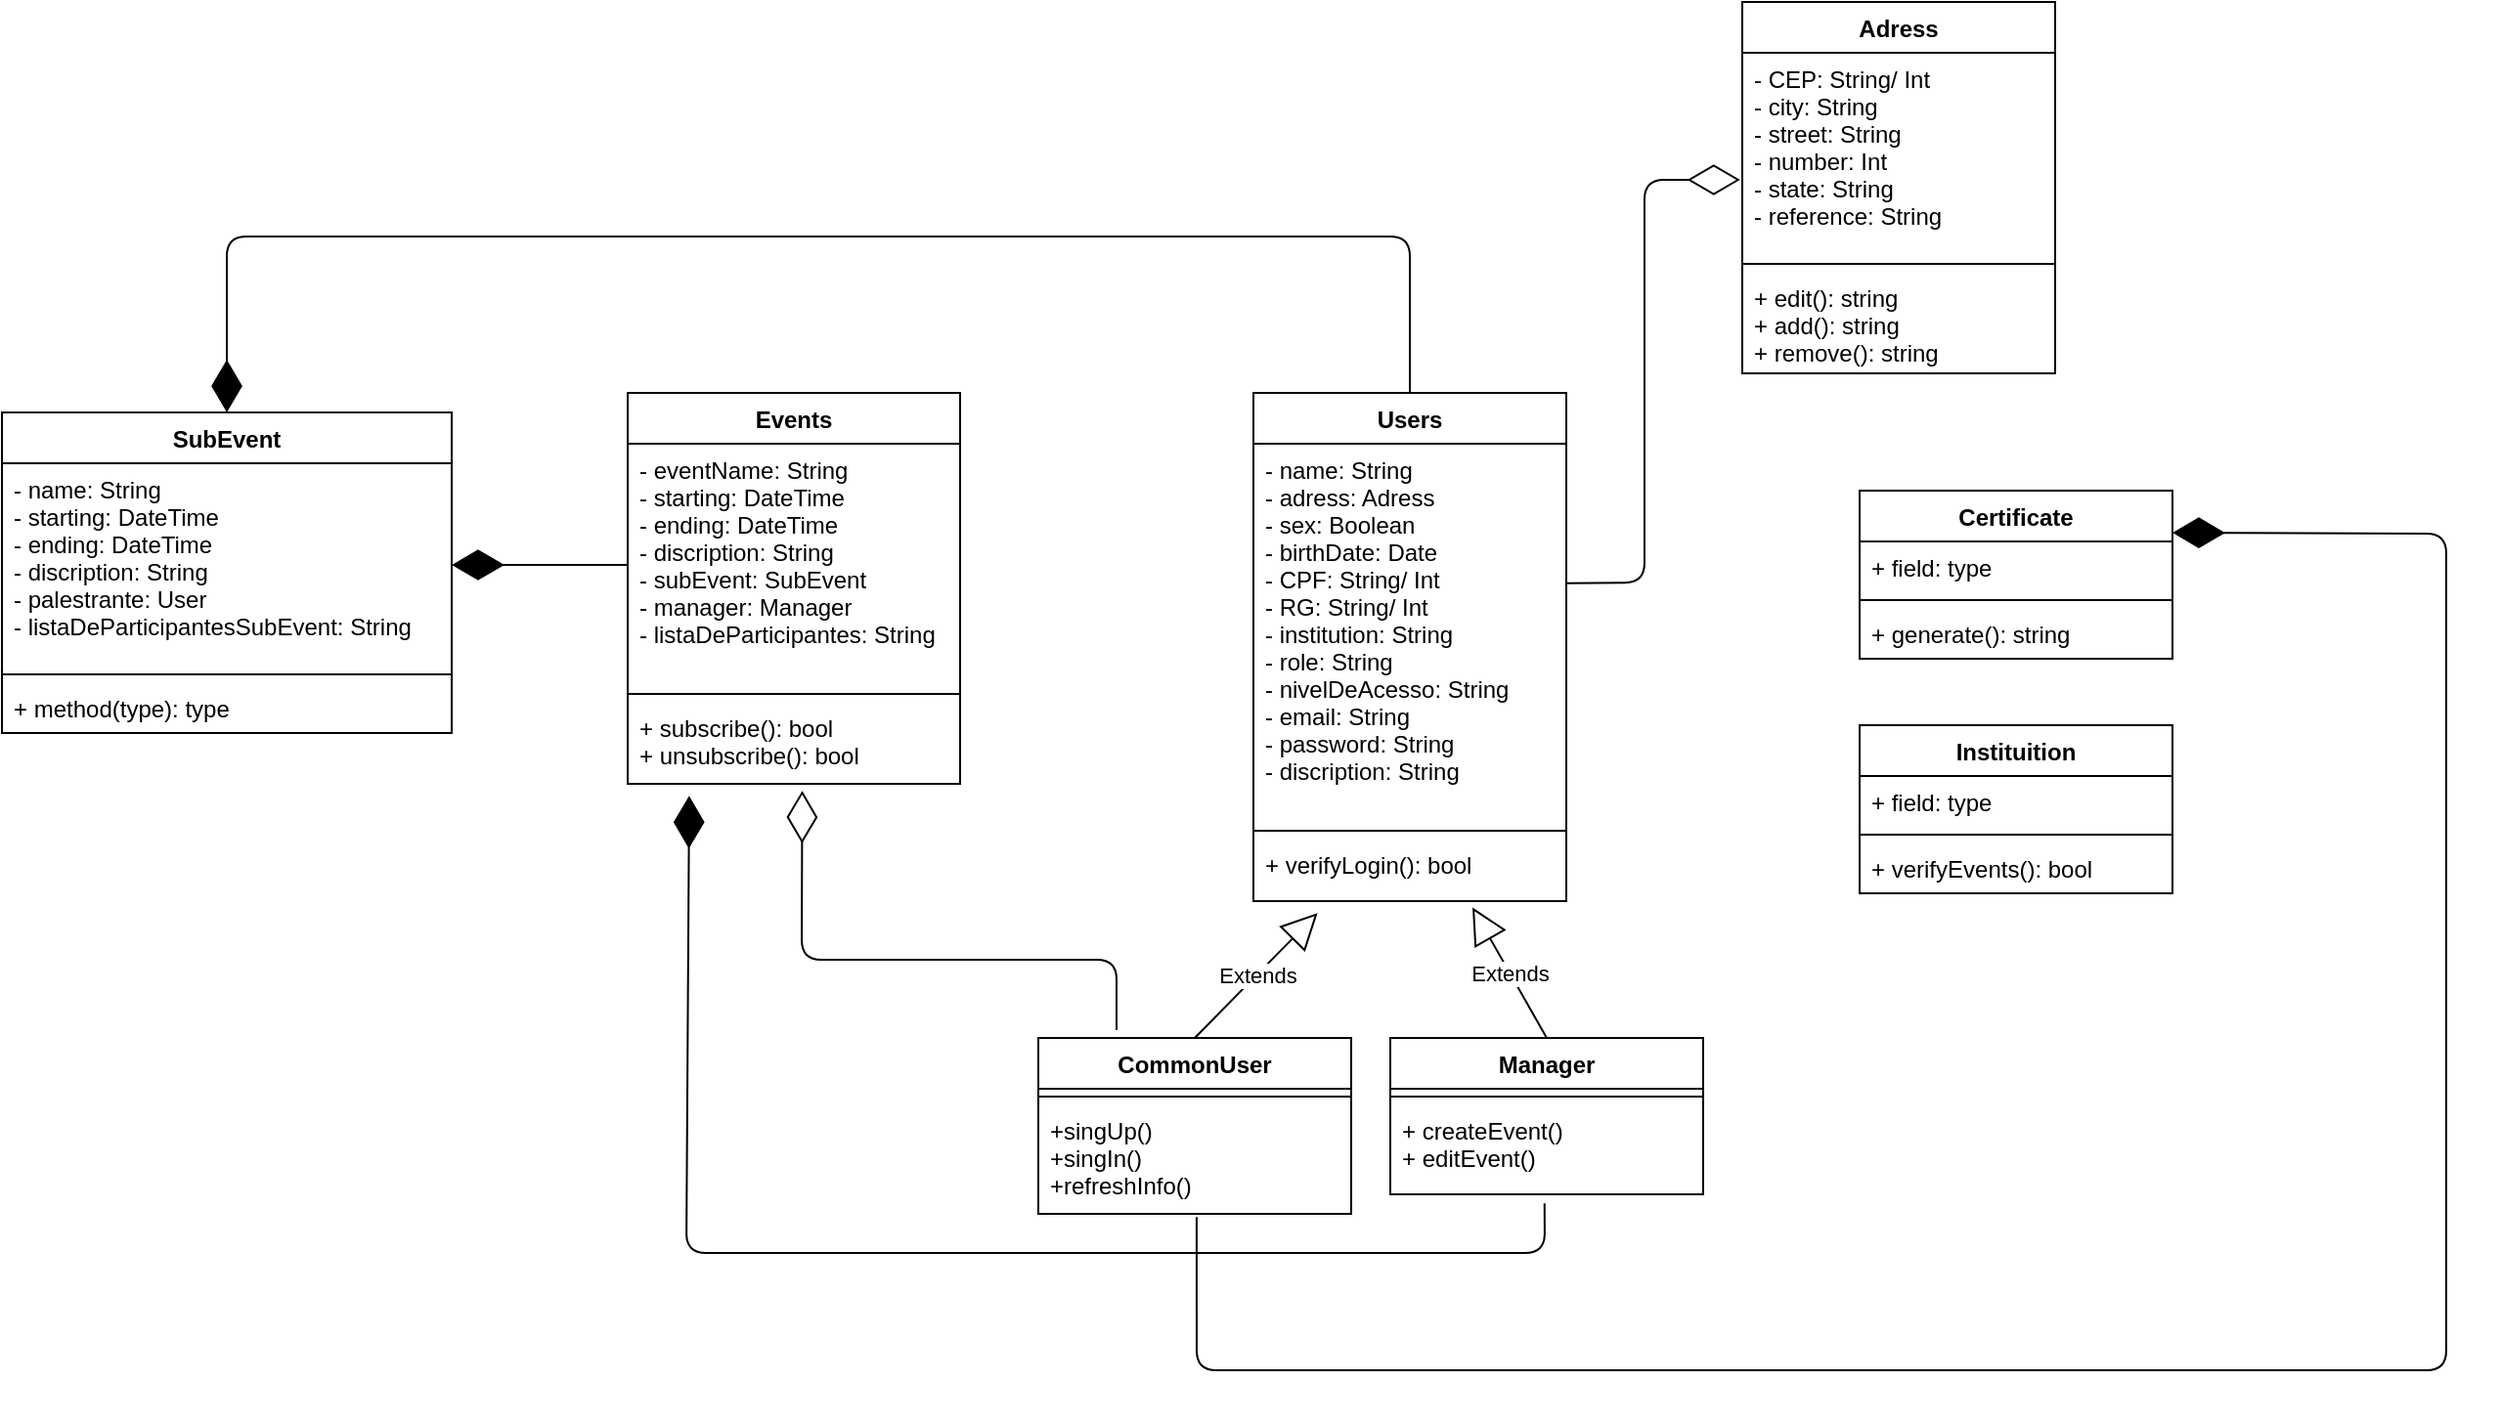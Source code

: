 <mxfile version="13.6.2" type="device"><diagram id="Awl_CAWe4zIE4qwny8l_" name="Page-1"><mxGraphModel dx="3792" dy="1154" grid="1" gridSize="10" guides="1" tooltips="1" connect="1" arrows="1" fold="1" page="1" pageScale="1" pageWidth="850" pageHeight="1100" math="0" shadow="0"><root><mxCell id="0"/><mxCell id="1" parent="0"/><mxCell id="8icosQyE9UNiVlS0u14G-73" value="" style="endArrow=diamondThin;endFill=0;endSize=24;html=1;entryX=0.525;entryY=1.085;entryDx=0;entryDy=0;entryPerimeter=0;" parent="1" target="8icosQyE9UNiVlS0u14G-40" edge="1"><mxGeometry width="160" relative="1" as="geometry"><mxPoint x="-20" y="706" as="sourcePoint"/><mxPoint x="-20" y="670" as="targetPoint"/><Array as="points"><mxPoint x="-20" y="670"/><mxPoint x="-181" y="670"/></Array></mxGeometry></mxCell><mxCell id="8icosQyE9UNiVlS0u14G-74" value="" style="endArrow=diamondThin;endFill=1;endSize=24;html=1;entryX=1;entryY=0.5;entryDx=0;entryDy=0;" parent="1" source="8icosQyE9UNiVlS0u14G-38" target="8icosQyE9UNiVlS0u14G-46" edge="1"><mxGeometry width="160" relative="1" as="geometry"><mxPoint x="-320" y="248" as="sourcePoint"/><mxPoint x="-720" y="688" as="targetPoint"/></mxGeometry></mxCell><mxCell id="8icosQyE9UNiVlS0u14G-76" value="" style="endArrow=diamondThin;endFill=1;endSize=24;html=1;exitX=0.5;exitY=0;exitDx=0;exitDy=0;entryX=0.5;entryY=0;entryDx=0;entryDy=0;" parent="1" source="8icosQyE9UNiVlS0u14G-20" target="8icosQyE9UNiVlS0u14G-45" edge="1"><mxGeometry width="160" relative="1" as="geometry"><mxPoint x="-80" y="310" as="sourcePoint"/><mxPoint x="-520" y="340" as="targetPoint"/><Array as="points"><mxPoint x="130" y="300"/><mxPoint x="-475" y="300"/></Array></mxGeometry></mxCell><mxCell id="8icosQyE9UNiVlS0u14G-77" value="" style="endArrow=diamondThin;endFill=1;endSize=24;html=1;exitX=0.493;exitY=1.1;exitDx=0;exitDy=0;exitPerimeter=0;entryX=0.185;entryY=1.146;entryDx=0;entryDy=0;entryPerimeter=0;" parent="1" source="8icosQyE9UNiVlS0u14G-60" target="8icosQyE9UNiVlS0u14G-40" edge="1"><mxGeometry width="160" relative="1" as="geometry"><mxPoint x="130" y="830" as="sourcePoint"/><mxPoint x="-250" y="770" as="targetPoint"/><Array as="points"><mxPoint x="199" y="820"/><mxPoint x="-240" y="820"/></Array></mxGeometry></mxCell><mxCell id="8icosQyE9UNiVlS0u14G-78" value="Extends" style="endArrow=block;endSize=16;endFill=0;html=1;exitX=0.5;exitY=0;exitDx=0;exitDy=0;entryX=0.205;entryY=1.192;entryDx=0;entryDy=0;entryPerimeter=0;" parent="1" source="8icosQyE9UNiVlS0u14G-65" target="8icosQyE9UNiVlS0u14G-23" edge="1"><mxGeometry width="160" relative="1" as="geometry"><mxPoint x="20" y="680" as="sourcePoint"/><mxPoint x="180" y="680" as="targetPoint"/></mxGeometry></mxCell><mxCell id="8icosQyE9UNiVlS0u14G-81" value="" style="endArrow=diamondThin;endFill=0;endSize=24;html=1;entryX=-0.007;entryY=0.625;entryDx=0;entryDy=0;entryPerimeter=0;exitX=1;exitY=0.368;exitDx=0;exitDy=0;exitPerimeter=0;" parent="1" source="8icosQyE9UNiVlS0u14G-21" target="8icosQyE9UNiVlS0u14G-33" edge="1"><mxGeometry width="160" relative="1" as="geometry"><mxPoint x="200" y="480" as="sourcePoint"/><mxPoint x="360" y="480" as="targetPoint"/><Array as="points"><mxPoint x="250" y="477"/><mxPoint x="250" y="271"/></Array></mxGeometry></mxCell><mxCell id="8icosQyE9UNiVlS0u14G-57" value="Manager" style="swimlane;fontStyle=1;align=center;verticalAlign=top;childLayout=stackLayout;horizontal=1;startSize=26;horizontalStack=0;resizeParent=1;resizeParentMax=0;resizeLast=0;collapsible=1;marginBottom=0;" parent="1" vertex="1"><mxGeometry x="120" y="710" width="160" height="80" as="geometry"/></mxCell><mxCell id="8icosQyE9UNiVlS0u14G-79" value="Extends" style="endArrow=block;endSize=16;endFill=0;html=1;entryX=0.7;entryY=1.1;entryDx=0;entryDy=0;entryPerimeter=0;" parent="8icosQyE9UNiVlS0u14G-57" target="8icosQyE9UNiVlS0u14G-23" edge="1"><mxGeometry width="160" relative="1" as="geometry"><mxPoint x="80" as="sourcePoint"/><mxPoint x="240" as="targetPoint"/></mxGeometry></mxCell><mxCell id="8icosQyE9UNiVlS0u14G-59" value="" style="line;strokeWidth=1;fillColor=none;align=left;verticalAlign=middle;spacingTop=-1;spacingLeft=3;spacingRight=3;rotatable=0;labelPosition=right;points=[];portConstraint=eastwest;" parent="8icosQyE9UNiVlS0u14G-57" vertex="1"><mxGeometry y="26" width="160" height="8" as="geometry"/></mxCell><mxCell id="8icosQyE9UNiVlS0u14G-60" value="+ createEvent()&#10;+ editEvent() " style="text;strokeColor=none;fillColor=none;align=left;verticalAlign=top;spacingLeft=4;spacingRight=4;overflow=hidden;rotatable=0;points=[[0,0.5],[1,0.5]];portConstraint=eastwest;" parent="8icosQyE9UNiVlS0u14G-57" vertex="1"><mxGeometry y="34" width="160" height="46" as="geometry"/></mxCell><mxCell id="8icosQyE9UNiVlS0u14G-65" value="CommonUser" style="swimlane;fontStyle=1;align=center;verticalAlign=top;childLayout=stackLayout;horizontal=1;startSize=26;horizontalStack=0;resizeParent=1;resizeParentMax=0;resizeLast=0;collapsible=1;marginBottom=0;" parent="1" vertex="1"><mxGeometry x="-60" y="710" width="160" height="90" as="geometry"/></mxCell><mxCell id="8icosQyE9UNiVlS0u14G-67" value="" style="line;strokeWidth=1;fillColor=none;align=left;verticalAlign=middle;spacingTop=-1;spacingLeft=3;spacingRight=3;rotatable=0;labelPosition=right;points=[];portConstraint=eastwest;" parent="8icosQyE9UNiVlS0u14G-65" vertex="1"><mxGeometry y="26" width="160" height="8" as="geometry"/></mxCell><mxCell id="8icosQyE9UNiVlS0u14G-68" value="+singUp()&#10;+singIn()&#10;+refreshInfo()" style="text;strokeColor=none;fillColor=none;align=left;verticalAlign=top;spacingLeft=4;spacingRight=4;overflow=hidden;rotatable=0;points=[[0,0.5],[1,0.5]];portConstraint=eastwest;" parent="8icosQyE9UNiVlS0u14G-65" vertex="1"><mxGeometry y="34" width="160" height="56" as="geometry"/></mxCell><mxCell id="8icosQyE9UNiVlS0u14G-20" value="Users" style="swimlane;fontStyle=1;align=center;verticalAlign=top;childLayout=stackLayout;horizontal=1;startSize=26;horizontalStack=0;resizeParent=1;resizeParentMax=0;resizeLast=0;collapsible=1;marginBottom=0;" parent="1" vertex="1"><mxGeometry x="50" y="380" width="160" height="260" as="geometry"/></mxCell><mxCell id="8icosQyE9UNiVlS0u14G-21" value="- name: String&#10;- adress: Adress&#10;- sex: Boolean&#10;- birthDate: Date&#10;- CPF: String/ Int&#10;- RG: String/ Int&#10;- institution: String&#10;- role: String&#10;- nivelDeAcesso: String&#10;- email: String&#10;- password: String&#10;- discription: String&#10;&#10;" style="text;strokeColor=none;fillColor=none;align=left;verticalAlign=top;spacingLeft=4;spacingRight=4;overflow=hidden;rotatable=0;points=[[0,0.5],[1,0.5]];portConstraint=eastwest;" parent="8icosQyE9UNiVlS0u14G-20" vertex="1"><mxGeometry y="26" width="160" height="194" as="geometry"/></mxCell><mxCell id="8icosQyE9UNiVlS0u14G-22" value="" style="line;strokeWidth=1;fillColor=none;align=left;verticalAlign=middle;spacingTop=-1;spacingLeft=3;spacingRight=3;rotatable=0;labelPosition=right;points=[];portConstraint=eastwest;" parent="8icosQyE9UNiVlS0u14G-20" vertex="1"><mxGeometry y="220" width="160" height="8" as="geometry"/></mxCell><mxCell id="8icosQyE9UNiVlS0u14G-23" value="+ verifyLogin(): bool" style="text;strokeColor=none;fillColor=none;align=left;verticalAlign=top;spacingLeft=4;spacingRight=4;overflow=hidden;rotatable=0;points=[[0,0.5],[1,0.5]];portConstraint=eastwest;" parent="8icosQyE9UNiVlS0u14G-20" vertex="1"><mxGeometry y="228" width="160" height="32" as="geometry"/></mxCell><mxCell id="8icosQyE9UNiVlS0u14G-37" value="Events" style="swimlane;fontStyle=1;align=center;verticalAlign=top;childLayout=stackLayout;horizontal=1;startSize=26;horizontalStack=0;resizeParent=1;resizeParentMax=0;resizeLast=0;collapsible=1;marginBottom=0;" parent="1" vertex="1"><mxGeometry x="-270" y="380" width="170" height="200" as="geometry"/></mxCell><mxCell id="8icosQyE9UNiVlS0u14G-38" value="- eventName: String&#10;- starting: DateTime&#10;- ending: DateTime&#10;- discription: String&#10;- subEvent: SubEvent&#10;- manager: Manager&#10;- listaDeParticipantes: String" style="text;strokeColor=none;fillColor=none;align=left;verticalAlign=top;spacingLeft=4;spacingRight=4;overflow=hidden;rotatable=0;points=[[0,0.5],[1,0.5]];portConstraint=eastwest;" parent="8icosQyE9UNiVlS0u14G-37" vertex="1"><mxGeometry y="26" width="170" height="124" as="geometry"/></mxCell><mxCell id="8icosQyE9UNiVlS0u14G-39" value="" style="line;strokeWidth=1;fillColor=none;align=left;verticalAlign=middle;spacingTop=-1;spacingLeft=3;spacingRight=3;rotatable=0;labelPosition=right;points=[];portConstraint=eastwest;" parent="8icosQyE9UNiVlS0u14G-37" vertex="1"><mxGeometry y="150" width="170" height="8" as="geometry"/></mxCell><mxCell id="8icosQyE9UNiVlS0u14G-40" value="+ subscribe(): bool&#10;+ unsubscribe(): bool" style="text;strokeColor=none;fillColor=none;align=left;verticalAlign=top;spacingLeft=4;spacingRight=4;overflow=hidden;rotatable=0;points=[[0,0.5],[1,0.5]];portConstraint=eastwest;" parent="8icosQyE9UNiVlS0u14G-37" vertex="1"><mxGeometry y="158" width="170" height="42" as="geometry"/></mxCell><mxCell id="8icosQyE9UNiVlS0u14G-45" value="SubEvent" style="swimlane;fontStyle=1;align=center;verticalAlign=top;childLayout=stackLayout;horizontal=1;startSize=26;horizontalStack=0;resizeParent=1;resizeParentMax=0;resizeLast=0;collapsible=1;marginBottom=0;" parent="1" vertex="1"><mxGeometry x="-590" y="390" width="230" height="164" as="geometry"/></mxCell><mxCell id="8icosQyE9UNiVlS0u14G-46" value="- name: String&#10;- starting: DateTime&#10;- ending: DateTime&#10;- discription: String&#10;- palestrante: User&#10;- listaDeParticipantesSubEvent: String" style="text;strokeColor=none;fillColor=none;align=left;verticalAlign=top;spacingLeft=4;spacingRight=4;overflow=hidden;rotatable=0;points=[[0,0.5],[1,0.5]];portConstraint=eastwest;" parent="8icosQyE9UNiVlS0u14G-45" vertex="1"><mxGeometry y="26" width="230" height="104" as="geometry"/></mxCell><mxCell id="8icosQyE9UNiVlS0u14G-47" value="" style="line;strokeWidth=1;fillColor=none;align=left;verticalAlign=middle;spacingTop=-1;spacingLeft=3;spacingRight=3;rotatable=0;labelPosition=right;points=[];portConstraint=eastwest;" parent="8icosQyE9UNiVlS0u14G-45" vertex="1"><mxGeometry y="130" width="230" height="8" as="geometry"/></mxCell><mxCell id="8icosQyE9UNiVlS0u14G-48" value="+ method(type): type" style="text;strokeColor=none;fillColor=none;align=left;verticalAlign=top;spacingLeft=4;spacingRight=4;overflow=hidden;rotatable=0;points=[[0,0.5],[1,0.5]];portConstraint=eastwest;" parent="8icosQyE9UNiVlS0u14G-45" vertex="1"><mxGeometry y="138" width="230" height="26" as="geometry"/></mxCell><mxCell id="8icosQyE9UNiVlS0u14G-32" value="Adress" style="swimlane;fontStyle=1;align=center;verticalAlign=top;childLayout=stackLayout;horizontal=1;startSize=26;horizontalStack=0;resizeParent=1;resizeParentMax=0;resizeLast=0;collapsible=1;marginBottom=0;" parent="1" vertex="1"><mxGeometry x="300" y="180" width="160" height="190" as="geometry"/></mxCell><mxCell id="8icosQyE9UNiVlS0u14G-33" value="- CEP: String/ Int&#10;- city: String&#10;- street: String&#10;- number: Int&#10;- state: String&#10;- reference: String" style="text;strokeColor=none;fillColor=none;align=left;verticalAlign=top;spacingLeft=4;spacingRight=4;overflow=hidden;rotatable=0;points=[[0,0.5],[1,0.5]];portConstraint=eastwest;" parent="8icosQyE9UNiVlS0u14G-32" vertex="1"><mxGeometry y="26" width="160" height="104" as="geometry"/></mxCell><mxCell id="8icosQyE9UNiVlS0u14G-34" value="" style="line;strokeWidth=1;fillColor=none;align=left;verticalAlign=middle;spacingTop=-1;spacingLeft=3;spacingRight=3;rotatable=0;labelPosition=right;points=[];portConstraint=eastwest;" parent="8icosQyE9UNiVlS0u14G-32" vertex="1"><mxGeometry y="130" width="160" height="8" as="geometry"/></mxCell><mxCell id="8icosQyE9UNiVlS0u14G-35" value="+ edit(): string&#10;+ add(): string&#10;+ remove(): string" style="text;strokeColor=none;fillColor=none;align=left;verticalAlign=top;spacingLeft=4;spacingRight=4;overflow=hidden;rotatable=0;points=[[0,0.5],[1,0.5]];portConstraint=eastwest;" parent="8icosQyE9UNiVlS0u14G-32" vertex="1"><mxGeometry y="138" width="160" height="52" as="geometry"/></mxCell><mxCell id="RMwfktBLDITB0F824CIx-17" value="" style="endArrow=diamondThin;endFill=1;endSize=24;html=1;entryX=1;entryY=0.25;entryDx=0;entryDy=0;exitX=0.506;exitY=1.03;exitDx=0;exitDy=0;exitPerimeter=0;" parent="1" source="8icosQyE9UNiVlS0u14G-68" target="8icosQyE9UNiVlS0u14G-84" edge="1"><mxGeometry width="160" relative="1" as="geometry"><mxPoint x="660" y="920" as="sourcePoint"/><mxPoint x="790" y="554" as="targetPoint"/><Array as="points"><mxPoint x="21" y="880"/><mxPoint x="660" y="880"/><mxPoint x="660" y="452"/></Array></mxGeometry></mxCell><mxCell id="8icosQyE9UNiVlS0u14G-84" value="Certificate" style="swimlane;fontStyle=1;align=center;verticalAlign=top;childLayout=stackLayout;horizontal=1;startSize=26;horizontalStack=0;resizeParent=1;resizeParentMax=0;resizeLast=0;collapsible=1;marginBottom=0;" parent="1" vertex="1"><mxGeometry x="360" y="430" width="160" height="86" as="geometry"/></mxCell><mxCell id="8icosQyE9UNiVlS0u14G-85" value="+ field: type" style="text;strokeColor=none;fillColor=none;align=left;verticalAlign=top;spacingLeft=4;spacingRight=4;overflow=hidden;rotatable=0;points=[[0,0.5],[1,0.5]];portConstraint=eastwest;" parent="8icosQyE9UNiVlS0u14G-84" vertex="1"><mxGeometry y="26" width="160" height="26" as="geometry"/></mxCell><mxCell id="8icosQyE9UNiVlS0u14G-86" value="" style="line;strokeWidth=1;fillColor=none;align=left;verticalAlign=middle;spacingTop=-1;spacingLeft=3;spacingRight=3;rotatable=0;labelPosition=right;points=[];portConstraint=eastwest;" parent="8icosQyE9UNiVlS0u14G-84" vertex="1"><mxGeometry y="52" width="160" height="8" as="geometry"/></mxCell><mxCell id="8icosQyE9UNiVlS0u14G-87" value="+ generate(): string" style="text;strokeColor=none;fillColor=none;align=left;verticalAlign=top;spacingLeft=4;spacingRight=4;overflow=hidden;rotatable=0;points=[[0,0.5],[1,0.5]];portConstraint=eastwest;" parent="8icosQyE9UNiVlS0u14G-84" vertex="1"><mxGeometry y="60" width="160" height="26" as="geometry"/></mxCell><mxCell id="8icosQyE9UNiVlS0u14G-88" value="Instituition" style="swimlane;fontStyle=1;align=center;verticalAlign=top;childLayout=stackLayout;horizontal=1;startSize=26;horizontalStack=0;resizeParent=1;resizeParentMax=0;resizeLast=0;collapsible=1;marginBottom=0;" parent="1" vertex="1"><mxGeometry x="360" y="550" width="160" height="86" as="geometry"/></mxCell><mxCell id="8icosQyE9UNiVlS0u14G-89" value="+ field: type" style="text;strokeColor=none;fillColor=none;align=left;verticalAlign=top;spacingLeft=4;spacingRight=4;overflow=hidden;rotatable=0;points=[[0,0.5],[1,0.5]];portConstraint=eastwest;" parent="8icosQyE9UNiVlS0u14G-88" vertex="1"><mxGeometry y="26" width="160" height="26" as="geometry"/></mxCell><mxCell id="8icosQyE9UNiVlS0u14G-90" value="" style="line;strokeWidth=1;fillColor=none;align=left;verticalAlign=middle;spacingTop=-1;spacingLeft=3;spacingRight=3;rotatable=0;labelPosition=right;points=[];portConstraint=eastwest;" parent="8icosQyE9UNiVlS0u14G-88" vertex="1"><mxGeometry y="52" width="160" height="8" as="geometry"/></mxCell><mxCell id="8icosQyE9UNiVlS0u14G-91" value="+ verifyEvents(): bool" style="text;strokeColor=none;fillColor=none;align=left;verticalAlign=top;spacingLeft=4;spacingRight=4;overflow=hidden;rotatable=0;points=[[0,0.5],[1,0.5]];portConstraint=eastwest;" parent="8icosQyE9UNiVlS0u14G-88" vertex="1"><mxGeometry y="60" width="160" height="26" as="geometry"/></mxCell></root></mxGraphModel></diagram></mxfile>